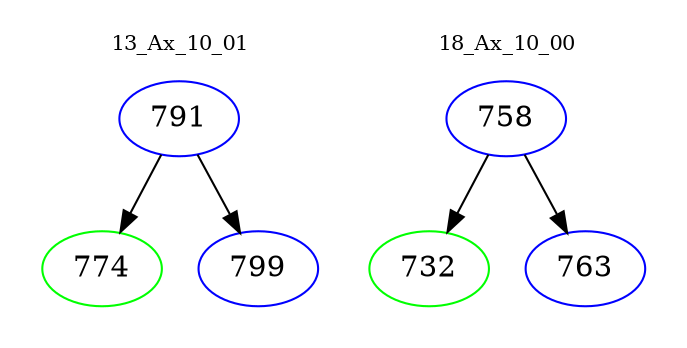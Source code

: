 digraph{
subgraph cluster_0 {
color = white
label = "13_Ax_10_01";
fontsize=10;
T0_791 [label="791", color="blue"]
T0_791 -> T0_774 [color="black"]
T0_774 [label="774", color="green"]
T0_791 -> T0_799 [color="black"]
T0_799 [label="799", color="blue"]
}
subgraph cluster_1 {
color = white
label = "18_Ax_10_00";
fontsize=10;
T1_758 [label="758", color="blue"]
T1_758 -> T1_732 [color="black"]
T1_732 [label="732", color="green"]
T1_758 -> T1_763 [color="black"]
T1_763 [label="763", color="blue"]
}
}
